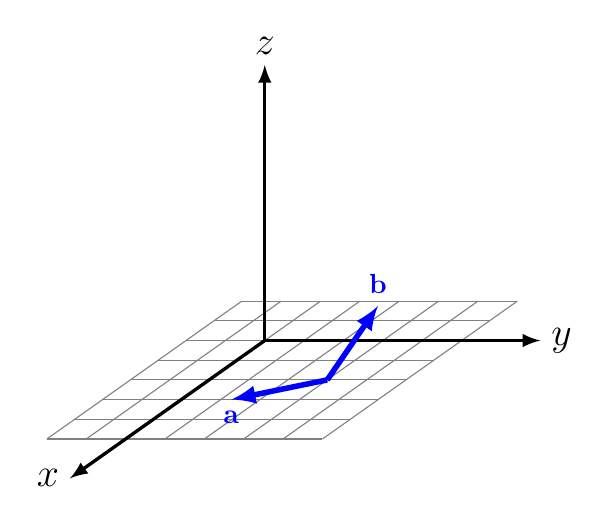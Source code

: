 \begin{tikzpicture}[x={(-0.707cm,-0.5cm)}, y={(1cm,0cm)}, z={(0cm,1cm)}, >=latex, scale=0.5]

% planar grids
\foreach \i in {-2,-1,...,5}{

	\draw[gray] (\i,-2,0) -- (\i,5,0); % xy plane
	\draw[gray] (-2,\i,0) -- (5,\i,0); % xy plane

}

% coordinate axes
\draw[->, very thick] (0,0,0) -- (7, 0,  0) node [left] {\Large $x$};
\draw[->, very thick] (0,0,0) -- (0,  7, 0) node [right] {\Large $y$};
\draw[->, very thick] (0,0,0) -- (0,  0, 7) node [above] {\Large $z$};

% % part 1
% \draw[->, line width=2pt, blue] (1,1,0) -- (1+3*0.5,1+3*0.866,0) node[below] {$\mathbf{a}$};
% \draw[->, line width=2pt, blue] (1,1,0) -- (1-4*0.5,1+4*0.866,0) node[above] {$\mathbf{b}$};

% part A
\def\Ax{-1} 
\def\Ay{1} % point A, tails of both vectors are at A
\def\radone{4} % length of the first vector
\def\thetaone{30} % angle the first vector makes with the positive x-axis
\def\radtwo{3} % length of the second vector
\def\theta{50} % angle between second and first vector

% part B
\def\Ax{2} 
\def\Ay{3} % point A, tails of both vectors are at A
\def\radone{2} % length of the first vector
\def\thetaone{-60} % angle the first vector makes with the positive x-axis
\def\radtwo{4} % length of the second vector
\def\theta{260} % angle between second and first vector


\draw[->, line width=2pt, blue] (\Ax,\Ay,0) -- ({\Ax+\radone*cos(\thetaone)},{\Ay+\radone*sin(\thetaone)},0) node[below] {$\mathbf{a}$};
\draw[->, line width=2pt, blue] (\Ax,\Ay,0) -- ({\Ax+\radtwo*cos(\thetaone + \theta)},{\Ay+\radtwo*sin(\thetaone + \theta)},0) node[above] {$\mathbf{b}$};


\end{tikzpicture}
